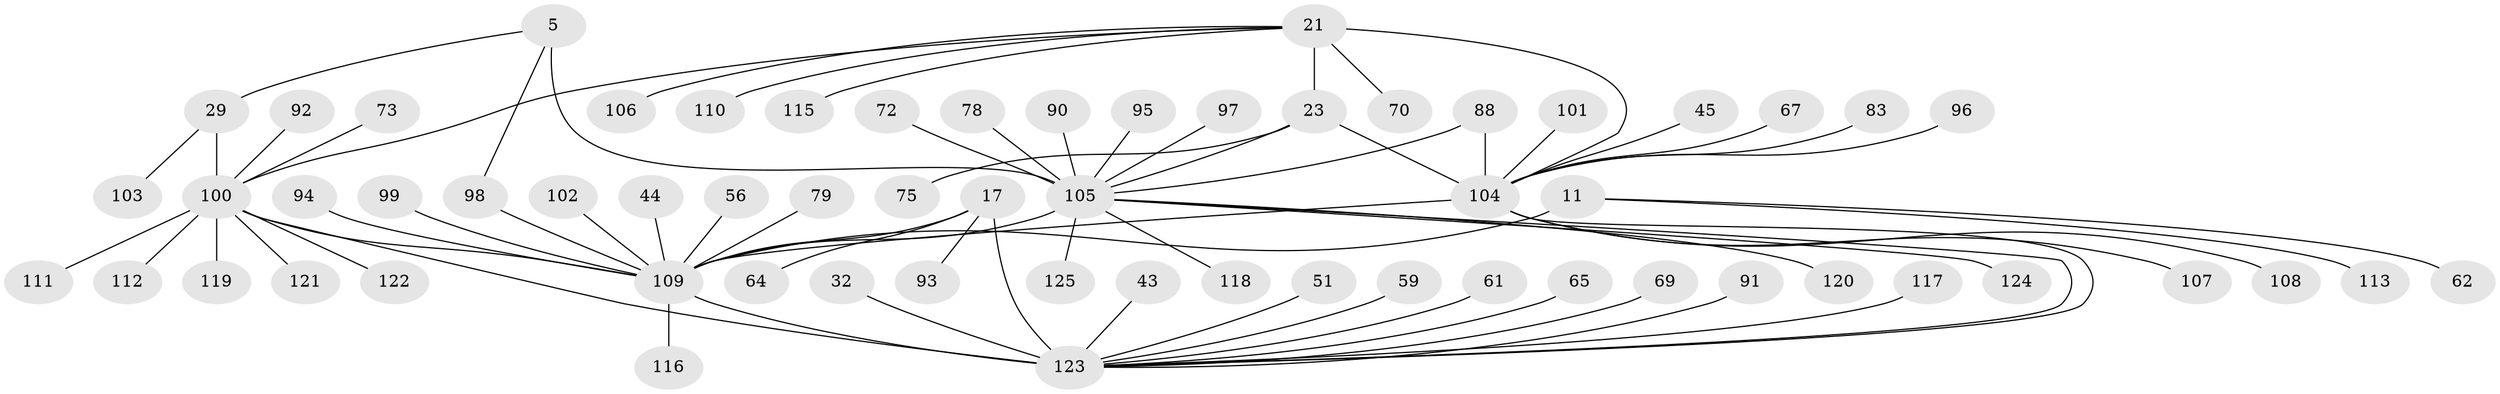 // original degree distribution, {10: 0.048, 8: 0.048, 7: 0.032, 9: 0.016, 5: 0.024, 16: 0.008, 6: 0.032, 11: 0.024, 12: 0.008, 2: 0.144, 1: 0.568, 3: 0.04, 4: 0.008}
// Generated by graph-tools (version 1.1) at 2025/54/03/09/25 04:54:42]
// undirected, 62 vertices, 71 edges
graph export_dot {
graph [start="1"]
  node [color=gray90,style=filled];
  5 [super="+3"];
  11 [super="+7"];
  17 [super="+14"];
  21 [super="+19"];
  23 [super="+20"];
  29 [super="+27"];
  32;
  43;
  44;
  45;
  51;
  56;
  59;
  61;
  62;
  64;
  65;
  67;
  69;
  70;
  72;
  73;
  75;
  78;
  79;
  83;
  88;
  90 [super="+49"];
  91;
  92;
  93 [super="+58"];
  94 [super="+63"];
  95;
  96;
  97;
  98;
  99;
  100 [super="+80+35+42+28+38+39+54"];
  101 [super="+33"];
  102;
  103;
  104 [super="+24+87+53"];
  105 [super="+71+77+84+89+4+68"];
  106;
  107;
  108;
  109 [super="+66+40"];
  110;
  111 [super="+86"];
  112 [super="+36"];
  113;
  115;
  116;
  117;
  118;
  119 [super="+50"];
  120;
  121 [super="+85+114"];
  122;
  123 [super="+76+18+52+15"];
  124;
  125 [super="+74"];
  5 -- 98;
  5 -- 29;
  5 -- 105 [weight=8];
  11 -- 113;
  11 -- 62;
  11 -- 109 [weight=8];
  17 -- 64;
  17 -- 123 [weight=9];
  17 -- 93;
  17 -- 109;
  21 -- 23 [weight=4];
  21 -- 70;
  21 -- 106;
  21 -- 115;
  21 -- 110;
  21 -- 104 [weight=4];
  21 -- 100;
  23 -- 75;
  23 -- 104 [weight=4];
  23 -- 105;
  29 -- 103;
  29 -- 100 [weight=8];
  32 -- 123;
  43 -- 123;
  44 -- 109;
  45 -- 104;
  51 -- 123;
  56 -- 109;
  59 -- 123;
  61 -- 123;
  65 -- 123;
  67 -- 104;
  69 -- 123;
  72 -- 105;
  73 -- 100;
  78 -- 105;
  79 -- 109;
  83 -- 104;
  88 -- 104;
  88 -- 105;
  90 -- 105;
  91 -- 123;
  92 -- 100;
  94 -- 109;
  95 -- 105;
  96 -- 104;
  97 -- 105;
  98 -- 109;
  99 -- 109;
  100 -- 111;
  100 -- 112;
  100 -- 119;
  100 -- 121;
  100 -- 123 [weight=2];
  100 -- 122;
  100 -- 109;
  101 -- 104;
  102 -- 109;
  104 -- 107;
  104 -- 108;
  104 -- 123 [weight=2];
  104 -- 109 [weight=3];
  105 -- 118;
  105 -- 120;
  105 -- 123 [weight=3];
  105 -- 124;
  105 -- 125;
  105 -- 109;
  109 -- 123;
  109 -- 116;
  117 -- 123;
}
